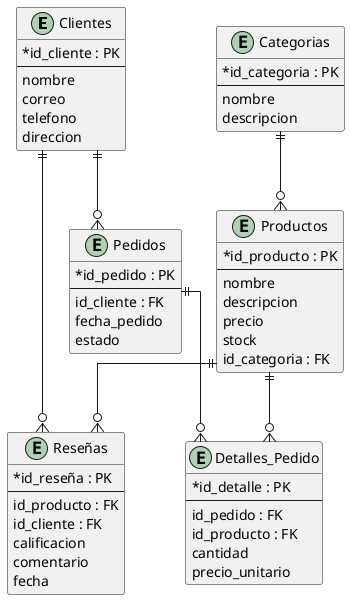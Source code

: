 @startuml
skinparam linetype ortho
skinparam handwritten false
skinparam classAttributeIconSize 0

' Definición de Entidades (Tablas)
entity Clientes {
  *id_cliente : PK
  --
  nombre
  correo
  telefono
  direccion
}

entity Productos {
  *id_producto : PK
  --
  nombre
  descripcion
  precio
  stock
  id_categoria : FK
}

entity Categorias {
  *id_categoria : PK
  --
  nombre
  descripcion
}

entity Pedidos {
  *id_pedido : PK
  --
  id_cliente : FK
  fecha_pedido
  estado
}

entity Detalles_Pedido {
  *id_detalle : PK
  --
  id_pedido : FK
  id_producto : FK
  cantidad
  precio_unitario
}

entity Reseñas {
  *id_reseña : PK
  --
  id_producto : FK
  id_cliente : FK
  calificacion
  comentario
  fecha
}

' Relaciones de las tablas
Clientes ||--o{ Pedidos 
Clientes ||--o{ Reseñas 
Categorias ||--o{ Productos 
Productos ||--o{ Detalles_Pedido 
Productos ||--o{ Reseñas 
Pedidos ||--o{ Detalles_Pedido 

@enduml

